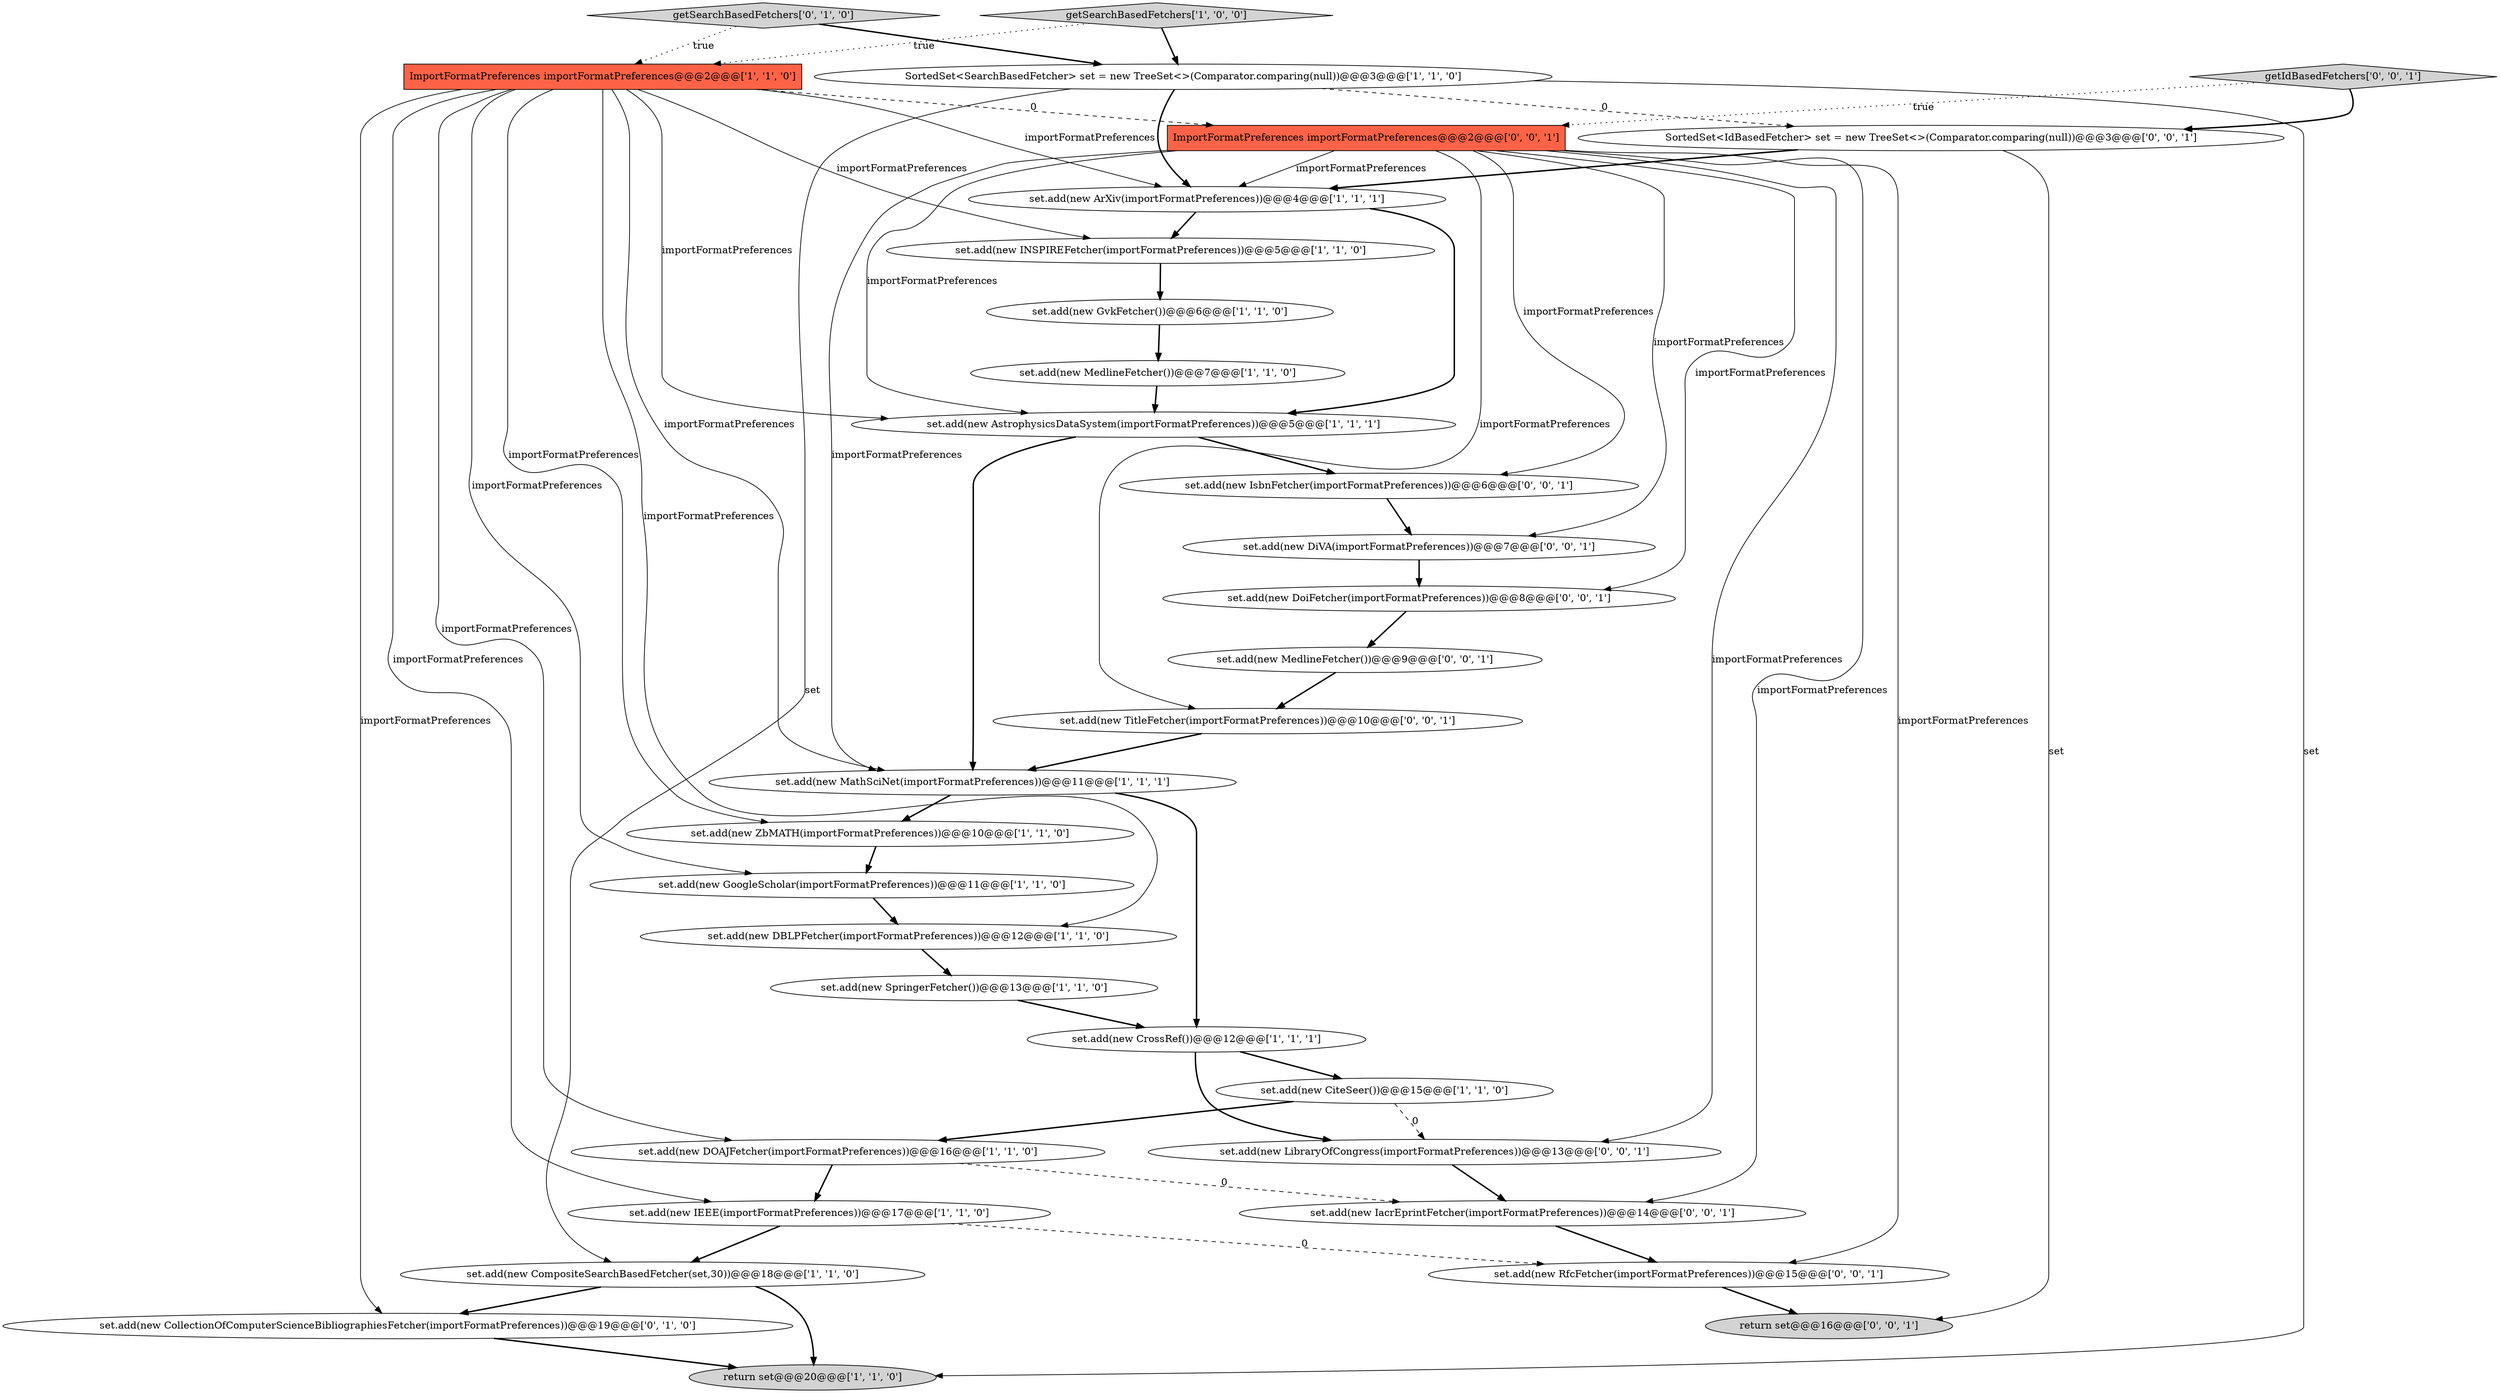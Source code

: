 digraph {
20 [style = filled, label = "set.add(new CollectionOfComputerScienceBibliographiesFetcher(importFormatPreferences))@@@19@@@['0', '1', '0']", fillcolor = white, shape = ellipse image = "AAA1AAABBB2BBB"];
32 [style = filled, label = "set.add(new LibraryOfCongress(importFormatPreferences))@@@13@@@['0', '0', '1']", fillcolor = white, shape = ellipse image = "AAA0AAABBB3BBB"];
28 [style = filled, label = "set.add(new RfcFetcher(importFormatPreferences))@@@15@@@['0', '0', '1']", fillcolor = white, shape = ellipse image = "AAA0AAABBB3BBB"];
24 [style = filled, label = "set.add(new MedlineFetcher())@@@9@@@['0', '0', '1']", fillcolor = white, shape = ellipse image = "AAA0AAABBB3BBB"];
7 [style = filled, label = "set.add(new GoogleScholar(importFormatPreferences))@@@11@@@['1', '1', '0']", fillcolor = white, shape = ellipse image = "AAA0AAABBB1BBB"];
19 [style = filled, label = "getSearchBasedFetchers['0', '1', '0']", fillcolor = lightgray, shape = diamond image = "AAA0AAABBB2BBB"];
21 [style = filled, label = "set.add(new DiVA(importFormatPreferences))@@@7@@@['0', '0', '1']", fillcolor = white, shape = ellipse image = "AAA0AAABBB3BBB"];
3 [style = filled, label = "getSearchBasedFetchers['1', '0', '0']", fillcolor = lightgray, shape = diamond image = "AAA0AAABBB1BBB"];
14 [style = filled, label = "set.add(new AstrophysicsDataSystem(importFormatPreferences))@@@5@@@['1', '1', '1']", fillcolor = white, shape = ellipse image = "AAA0AAABBB1BBB"];
26 [style = filled, label = "set.add(new TitleFetcher(importFormatPreferences))@@@10@@@['0', '0', '1']", fillcolor = white, shape = ellipse image = "AAA0AAABBB3BBB"];
2 [style = filled, label = "set.add(new GvkFetcher())@@@6@@@['1', '1', '0']", fillcolor = white, shape = ellipse image = "AAA0AAABBB1BBB"];
17 [style = filled, label = "set.add(new DBLPFetcher(importFormatPreferences))@@@12@@@['1', '1', '0']", fillcolor = white, shape = ellipse image = "AAA0AAABBB1BBB"];
10 [style = filled, label = "SortedSet<SearchBasedFetcher> set = new TreeSet<>(Comparator.comparing(null))@@@3@@@['1', '1', '0']", fillcolor = white, shape = ellipse image = "AAA0AAABBB1BBB"];
6 [style = filled, label = "set.add(new IEEE(importFormatPreferences))@@@17@@@['1', '1', '0']", fillcolor = white, shape = ellipse image = "AAA0AAABBB1BBB"];
13 [style = filled, label = "set.add(new ZbMATH(importFormatPreferences))@@@10@@@['1', '1', '0']", fillcolor = white, shape = ellipse image = "AAA0AAABBB1BBB"];
9 [style = filled, label = "ImportFormatPreferences importFormatPreferences@@@2@@@['1', '1', '0']", fillcolor = tomato, shape = box image = "AAA0AAABBB1BBB"];
29 [style = filled, label = "set.add(new IacrEprintFetcher(importFormatPreferences))@@@14@@@['0', '0', '1']", fillcolor = white, shape = ellipse image = "AAA0AAABBB3BBB"];
4 [style = filled, label = "set.add(new MathSciNet(importFormatPreferences))@@@11@@@['1', '1', '1']", fillcolor = white, shape = ellipse image = "AAA0AAABBB1BBB"];
15 [style = filled, label = "set.add(new SpringerFetcher())@@@13@@@['1', '1', '0']", fillcolor = white, shape = ellipse image = "AAA0AAABBB1BBB"];
23 [style = filled, label = "set.add(new IsbnFetcher(importFormatPreferences))@@@6@@@['0', '0', '1']", fillcolor = white, shape = ellipse image = "AAA0AAABBB3BBB"];
30 [style = filled, label = "set.add(new DoiFetcher(importFormatPreferences))@@@8@@@['0', '0', '1']", fillcolor = white, shape = ellipse image = "AAA0AAABBB3BBB"];
31 [style = filled, label = "ImportFormatPreferences importFormatPreferences@@@2@@@['0', '0', '1']", fillcolor = tomato, shape = box image = "AAA0AAABBB3BBB"];
18 [style = filled, label = "set.add(new ArXiv(importFormatPreferences))@@@4@@@['1', '1', '1']", fillcolor = white, shape = ellipse image = "AAA0AAABBB1BBB"];
11 [style = filled, label = "set.add(new MedlineFetcher())@@@7@@@['1', '1', '0']", fillcolor = white, shape = ellipse image = "AAA0AAABBB1BBB"];
25 [style = filled, label = "return set@@@16@@@['0', '0', '1']", fillcolor = lightgray, shape = ellipse image = "AAA0AAABBB3BBB"];
0 [style = filled, label = "return set@@@20@@@['1', '1', '0']", fillcolor = lightgray, shape = ellipse image = "AAA0AAABBB1BBB"];
12 [style = filled, label = "set.add(new CrossRef())@@@12@@@['1', '1', '1']", fillcolor = white, shape = ellipse image = "AAA0AAABBB1BBB"];
22 [style = filled, label = "SortedSet<IdBasedFetcher> set = new TreeSet<>(Comparator.comparing(null))@@@3@@@['0', '0', '1']", fillcolor = white, shape = ellipse image = "AAA0AAABBB3BBB"];
16 [style = filled, label = "set.add(new CiteSeer())@@@15@@@['1', '1', '0']", fillcolor = white, shape = ellipse image = "AAA0AAABBB1BBB"];
5 [style = filled, label = "set.add(new DOAJFetcher(importFormatPreferences))@@@16@@@['1', '1', '0']", fillcolor = white, shape = ellipse image = "AAA0AAABBB1BBB"];
8 [style = filled, label = "set.add(new CompositeSearchBasedFetcher(set,30))@@@18@@@['1', '1', '0']", fillcolor = white, shape = ellipse image = "AAA0AAABBB1BBB"];
27 [style = filled, label = "getIdBasedFetchers['0', '0', '1']", fillcolor = lightgray, shape = diamond image = "AAA0AAABBB3BBB"];
1 [style = filled, label = "set.add(new INSPIREFetcher(importFormatPreferences))@@@5@@@['1', '1', '0']", fillcolor = white, shape = ellipse image = "AAA0AAABBB1BBB"];
9->14 [style = solid, label="importFormatPreferences"];
9->6 [style = solid, label="importFormatPreferences"];
3->10 [style = bold, label=""];
13->7 [style = bold, label=""];
19->10 [style = bold, label=""];
31->26 [style = solid, label="importFormatPreferences"];
31->21 [style = solid, label="importFormatPreferences"];
31->29 [style = solid, label="importFormatPreferences"];
9->5 [style = solid, label="importFormatPreferences"];
9->1 [style = solid, label="importFormatPreferences"];
31->18 [style = solid, label="importFormatPreferences"];
2->11 [style = bold, label=""];
15->12 [style = bold, label=""];
8->0 [style = bold, label=""];
9->31 [style = dashed, label="0"];
9->4 [style = solid, label="importFormatPreferences"];
31->32 [style = solid, label="importFormatPreferences"];
29->28 [style = bold, label=""];
9->17 [style = solid, label="importFormatPreferences"];
21->30 [style = bold, label=""];
6->28 [style = dashed, label="0"];
31->30 [style = solid, label="importFormatPreferences"];
19->9 [style = dotted, label="true"];
26->4 [style = bold, label=""];
6->8 [style = bold, label=""];
11->14 [style = bold, label=""];
27->22 [style = bold, label=""];
10->18 [style = bold, label=""];
12->16 [style = bold, label=""];
10->0 [style = solid, label="set"];
23->21 [style = bold, label=""];
31->14 [style = solid, label="importFormatPreferences"];
22->25 [style = solid, label="set"];
12->32 [style = bold, label=""];
9->7 [style = solid, label="importFormatPreferences"];
16->32 [style = dashed, label="0"];
31->23 [style = solid, label="importFormatPreferences"];
17->15 [style = bold, label=""];
9->20 [style = solid, label="importFormatPreferences"];
31->4 [style = solid, label="importFormatPreferences"];
22->18 [style = bold, label=""];
4->12 [style = bold, label=""];
16->5 [style = bold, label=""];
7->17 [style = bold, label=""];
14->23 [style = bold, label=""];
4->13 [style = bold, label=""];
18->1 [style = bold, label=""];
31->28 [style = solid, label="importFormatPreferences"];
14->4 [style = bold, label=""];
9->18 [style = solid, label="importFormatPreferences"];
20->0 [style = bold, label=""];
18->14 [style = bold, label=""];
32->29 [style = bold, label=""];
3->9 [style = dotted, label="true"];
10->8 [style = solid, label="set"];
24->26 [style = bold, label=""];
10->22 [style = dashed, label="0"];
1->2 [style = bold, label=""];
8->20 [style = bold, label=""];
30->24 [style = bold, label=""];
28->25 [style = bold, label=""];
5->6 [style = bold, label=""];
5->29 [style = dashed, label="0"];
27->31 [style = dotted, label="true"];
9->13 [style = solid, label="importFormatPreferences"];
}
